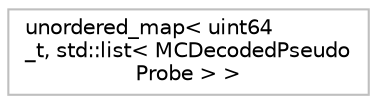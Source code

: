 digraph "Graphical Class Hierarchy"
{
 // LATEX_PDF_SIZE
  bgcolor="transparent";
  edge [fontname="Helvetica",fontsize="10",labelfontname="Helvetica",labelfontsize="10"];
  node [fontname="Helvetica",fontsize="10",shape=record];
  rankdir="LR";
  Node0 [label="unordered_map\< uint64\l_t, std::list\< MCDecodedPseudo\lProbe \> \>",height=0.2,width=0.4,color="grey75",tooltip=" "];
}
